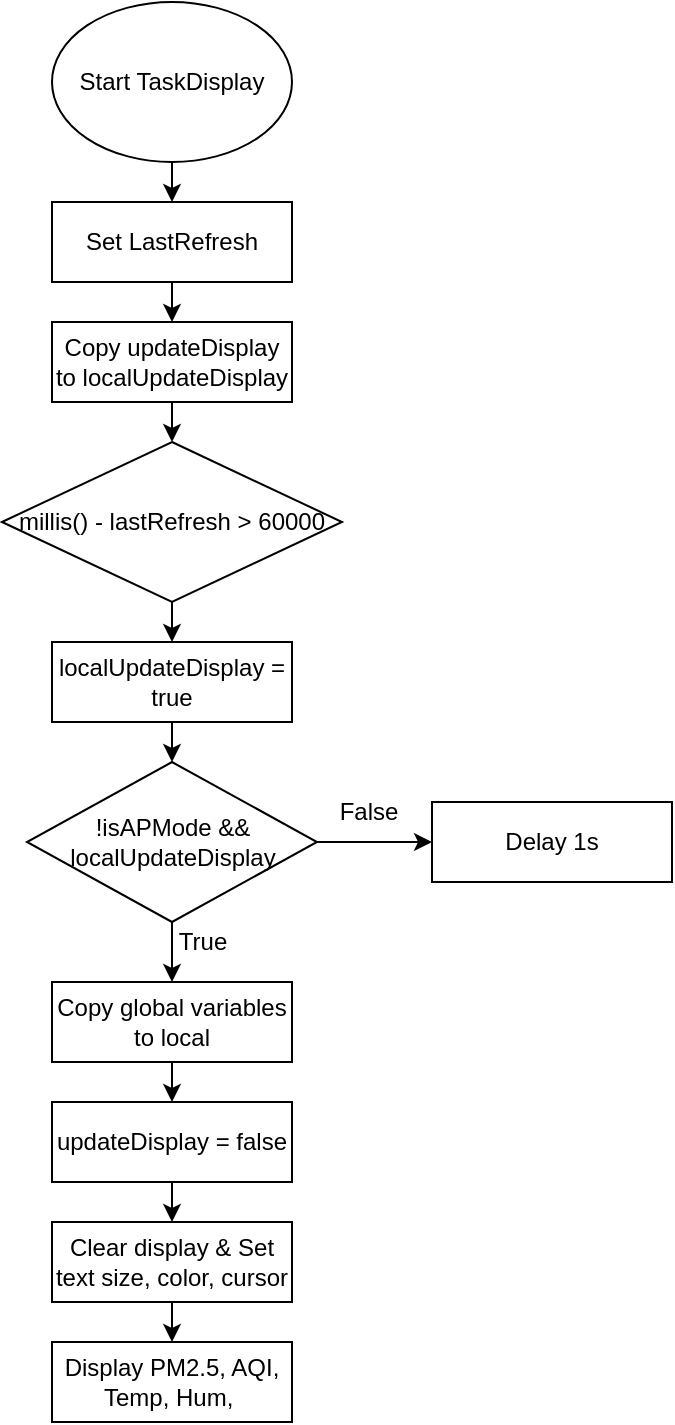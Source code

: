 <mxfile version="27.1.4">
  <diagram name="Page-1" id="7XLprVPHeOub8C5tAgV9">
    <mxGraphModel dx="827" dy="467" grid="1" gridSize="10" guides="1" tooltips="1" connect="1" arrows="1" fold="1" page="1" pageScale="1" pageWidth="850" pageHeight="1100" math="0" shadow="0">
      <root>
        <mxCell id="0" />
        <mxCell id="1" parent="0" />
        <mxCell id="wOrWwKcR2dRhqfUQ0Mfw-4" style="edgeStyle=orthogonalEdgeStyle;rounded=0;orthogonalLoop=1;jettySize=auto;html=1;exitX=0.5;exitY=1;exitDx=0;exitDy=0;entryX=0.5;entryY=0;entryDx=0;entryDy=0;" parent="1" source="wOrWwKcR2dRhqfUQ0Mfw-1" target="wOrWwKcR2dRhqfUQ0Mfw-3" edge="1">
          <mxGeometry relative="1" as="geometry" />
        </mxCell>
        <mxCell id="wOrWwKcR2dRhqfUQ0Mfw-1" value="&lt;div&gt;Start TaskDisplay&lt;/div&gt;" style="ellipse;whiteSpace=wrap;html=1;" parent="1" vertex="1">
          <mxGeometry x="240" y="80" width="120" height="80" as="geometry" />
        </mxCell>
        <mxCell id="wOrWwKcR2dRhqfUQ0Mfw-7" style="edgeStyle=orthogonalEdgeStyle;rounded=0;orthogonalLoop=1;jettySize=auto;html=1;exitX=0.5;exitY=1;exitDx=0;exitDy=0;entryX=0.5;entryY=0;entryDx=0;entryDy=0;" parent="1" source="wOrWwKcR2dRhqfUQ0Mfw-3" target="wOrWwKcR2dRhqfUQ0Mfw-5" edge="1">
          <mxGeometry relative="1" as="geometry" />
        </mxCell>
        <mxCell id="wOrWwKcR2dRhqfUQ0Mfw-3" value="Set LastRefresh" style="rounded=0;whiteSpace=wrap;html=1;" parent="1" vertex="1">
          <mxGeometry x="240" y="180" width="120" height="40" as="geometry" />
        </mxCell>
        <mxCell id="wOrWwKcR2dRhqfUQ0Mfw-8" style="edgeStyle=orthogonalEdgeStyle;rounded=0;orthogonalLoop=1;jettySize=auto;html=1;exitX=0.5;exitY=1;exitDx=0;exitDy=0;entryX=0.5;entryY=0;entryDx=0;entryDy=0;" parent="1" source="wOrWwKcR2dRhqfUQ0Mfw-5" target="wOrWwKcR2dRhqfUQ0Mfw-6" edge="1">
          <mxGeometry relative="1" as="geometry" />
        </mxCell>
        <mxCell id="wOrWwKcR2dRhqfUQ0Mfw-5" value="&lt;div&gt;Copy updateDisplay to localUpdateDisplay&lt;/div&gt;" style="rounded=0;whiteSpace=wrap;html=1;" parent="1" vertex="1">
          <mxGeometry x="240" y="240" width="120" height="40" as="geometry" />
        </mxCell>
        <mxCell id="wOrWwKcR2dRhqfUQ0Mfw-13" style="edgeStyle=orthogonalEdgeStyle;rounded=0;orthogonalLoop=1;jettySize=auto;html=1;exitX=0.5;exitY=1;exitDx=0;exitDy=0;entryX=0.5;entryY=0;entryDx=0;entryDy=0;" parent="1" source="wOrWwKcR2dRhqfUQ0Mfw-6" target="wOrWwKcR2dRhqfUQ0Mfw-12" edge="1">
          <mxGeometry relative="1" as="geometry" />
        </mxCell>
        <mxCell id="wOrWwKcR2dRhqfUQ0Mfw-6" value="&lt;div&gt;millis() - lastRefresh &amp;gt; 60000&lt;/div&gt;" style="rhombus;whiteSpace=wrap;html=1;" parent="1" vertex="1">
          <mxGeometry x="215" y="300" width="170" height="80" as="geometry" />
        </mxCell>
        <mxCell id="wOrWwKcR2dRhqfUQ0Mfw-22" style="edgeStyle=orthogonalEdgeStyle;rounded=0;orthogonalLoop=1;jettySize=auto;html=1;exitX=0.5;exitY=1;exitDx=0;exitDy=0;entryX=0.5;entryY=0;entryDx=0;entryDy=0;" parent="1" source="wOrWwKcR2dRhqfUQ0Mfw-9" target="wOrWwKcR2dRhqfUQ0Mfw-20" edge="1">
          <mxGeometry relative="1" as="geometry" />
        </mxCell>
        <mxCell id="wOrWwKcR2dRhqfUQ0Mfw-9" value="&lt;div&gt;updateDisplay = false&lt;/div&gt;" style="rounded=0;whiteSpace=wrap;html=1;" parent="1" vertex="1">
          <mxGeometry x="240" y="630" width="120" height="40" as="geometry" />
        </mxCell>
        <mxCell id="wOrWwKcR2dRhqfUQ0Mfw-19" style="edgeStyle=orthogonalEdgeStyle;rounded=0;orthogonalLoop=1;jettySize=auto;html=1;exitX=0.5;exitY=1;exitDx=0;exitDy=0;entryX=0.5;entryY=0;entryDx=0;entryDy=0;" parent="1" source="wOrWwKcR2dRhqfUQ0Mfw-10" target="wOrWwKcR2dRhqfUQ0Mfw-9" edge="1">
          <mxGeometry relative="1" as="geometry" />
        </mxCell>
        <mxCell id="wOrWwKcR2dRhqfUQ0Mfw-10" value="&lt;div&gt;Copy global variables to local&lt;/div&gt;" style="rounded=0;whiteSpace=wrap;html=1;" parent="1" vertex="1">
          <mxGeometry x="240" y="570" width="120" height="40" as="geometry" />
        </mxCell>
        <mxCell id="wOrWwKcR2dRhqfUQ0Mfw-11" value="&lt;div&gt;Delay 1s&lt;/div&gt;" style="rounded=0;whiteSpace=wrap;html=1;" parent="1" vertex="1">
          <mxGeometry x="430" y="480" width="120" height="40" as="geometry" />
        </mxCell>
        <mxCell id="wOrWwKcR2dRhqfUQ0Mfw-17" style="edgeStyle=orthogonalEdgeStyle;rounded=0;orthogonalLoop=1;jettySize=auto;html=1;exitX=0.5;exitY=1;exitDx=0;exitDy=0;entryX=0.5;entryY=0;entryDx=0;entryDy=0;" parent="1" source="wOrWwKcR2dRhqfUQ0Mfw-12" target="wOrWwKcR2dRhqfUQ0Mfw-15" edge="1">
          <mxGeometry relative="1" as="geometry" />
        </mxCell>
        <mxCell id="wOrWwKcR2dRhqfUQ0Mfw-12" value="localUpdateDisplay = true" style="rounded=0;whiteSpace=wrap;html=1;" parent="1" vertex="1">
          <mxGeometry x="240" y="400" width="120" height="40" as="geometry" />
        </mxCell>
        <mxCell id="wOrWwKcR2dRhqfUQ0Mfw-14" style="edgeStyle=orthogonalEdgeStyle;rounded=0;orthogonalLoop=1;jettySize=auto;html=1;exitX=0.5;exitY=1;exitDx=0;exitDy=0;" parent="1" source="wOrWwKcR2dRhqfUQ0Mfw-5" target="wOrWwKcR2dRhqfUQ0Mfw-5" edge="1">
          <mxGeometry relative="1" as="geometry" />
        </mxCell>
        <mxCell id="wOrWwKcR2dRhqfUQ0Mfw-16" style="edgeStyle=orthogonalEdgeStyle;rounded=0;orthogonalLoop=1;jettySize=auto;html=1;exitX=1;exitY=0.5;exitDx=0;exitDy=0;entryX=0;entryY=0.5;entryDx=0;entryDy=0;" parent="1" source="wOrWwKcR2dRhqfUQ0Mfw-15" target="wOrWwKcR2dRhqfUQ0Mfw-11" edge="1">
          <mxGeometry relative="1" as="geometry" />
        </mxCell>
        <mxCell id="wOrWwKcR2dRhqfUQ0Mfw-18" style="edgeStyle=orthogonalEdgeStyle;rounded=0;orthogonalLoop=1;jettySize=auto;html=1;exitX=0.5;exitY=1;exitDx=0;exitDy=0;entryX=0.5;entryY=0;entryDx=0;entryDy=0;" parent="1" source="wOrWwKcR2dRhqfUQ0Mfw-15" target="wOrWwKcR2dRhqfUQ0Mfw-10" edge="1">
          <mxGeometry relative="1" as="geometry" />
        </mxCell>
        <mxCell id="wOrWwKcR2dRhqfUQ0Mfw-15" value="&lt;div&gt;!isAPMode &amp;amp;&amp;amp; localUpdateDisplay&lt;/div&gt;" style="rhombus;whiteSpace=wrap;html=1;" parent="1" vertex="1">
          <mxGeometry x="227.5" y="460" width="145" height="80" as="geometry" />
        </mxCell>
        <mxCell id="wOrWwKcR2dRhqfUQ0Mfw-23" style="edgeStyle=orthogonalEdgeStyle;rounded=0;orthogonalLoop=1;jettySize=auto;html=1;exitX=0.5;exitY=1;exitDx=0;exitDy=0;entryX=0.5;entryY=0;entryDx=0;entryDy=0;" parent="1" source="wOrWwKcR2dRhqfUQ0Mfw-20" target="wOrWwKcR2dRhqfUQ0Mfw-21" edge="1">
          <mxGeometry relative="1" as="geometry" />
        </mxCell>
        <mxCell id="wOrWwKcR2dRhqfUQ0Mfw-20" value="&lt;div&gt;Clear display &amp;amp;&amp;nbsp;&lt;span style=&quot;background-color: transparent; color: light-dark(rgb(0, 0, 0), rgb(255, 255, 255));&quot;&gt;Set text size, color, cursor&lt;/span&gt;&lt;/div&gt;" style="rounded=0;whiteSpace=wrap;html=1;" parent="1" vertex="1">
          <mxGeometry x="240" y="690" width="120" height="40" as="geometry" />
        </mxCell>
        <mxCell id="wOrWwKcR2dRhqfUQ0Mfw-21" value="&lt;div&gt;Display PM2.5, AQI, Temp, Hum,&amp;nbsp;&lt;/div&gt;" style="rounded=0;whiteSpace=wrap;html=1;" parent="1" vertex="1">
          <mxGeometry x="240" y="750" width="120" height="40" as="geometry" />
        </mxCell>
        <mxCell id="wOrWwKcR2dRhqfUQ0Mfw-24" value="False" style="text;html=1;align=center;verticalAlign=middle;resizable=0;points=[];autosize=1;strokeColor=none;fillColor=none;" parent="1" vertex="1">
          <mxGeometry x="372.5" y="470" width="50" height="30" as="geometry" />
        </mxCell>
        <mxCell id="wOrWwKcR2dRhqfUQ0Mfw-25" value="True" style="text;html=1;align=center;verticalAlign=middle;resizable=0;points=[];autosize=1;strokeColor=none;fillColor=none;" parent="1" vertex="1">
          <mxGeometry x="290" y="535" width="50" height="30" as="geometry" />
        </mxCell>
      </root>
    </mxGraphModel>
  </diagram>
</mxfile>
